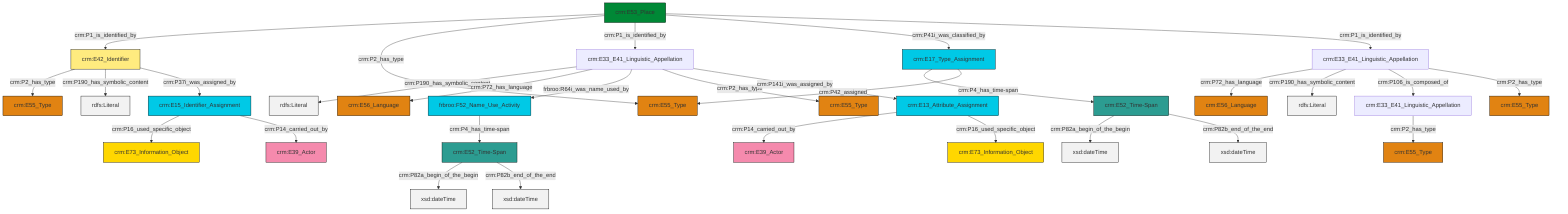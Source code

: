 graph TD
classDef Literal fill:#f2f2f2,stroke:#000000;
classDef CRM_Entity fill:#FFFFFF,stroke:#000000;
classDef Temporal_Entity fill:#00C9E6, stroke:#000000;
classDef Type fill:#E18312, stroke:#000000;
classDef Time-Span fill:#2C9C91, stroke:#000000;
classDef Appellation fill:#FFEB7F, stroke:#000000;
classDef Place fill:#008836, stroke:#000000;
classDef Persistent_Item fill:#B266B2, stroke:#000000;
classDef Conceptual_Object fill:#FFD700, stroke:#000000;
classDef Physical_Thing fill:#D2B48C, stroke:#000000;
classDef Actor fill:#f58aad, stroke:#000000;
classDef PC_Classes fill:#4ce600, stroke:#000000;
classDef Multi fill:#cccccc,stroke:#000000;

2["crm:E13_Attribute_Assignment"]:::Temporal_Entity -->|crm:P14_carried_out_by| 3["crm:E39_Actor"]:::Actor
6["crm:E33_E41_Linguistic_Appellation"]:::Default -->|crm:P190_has_symbolic_content| 7[rdfs:Literal]:::Literal
8["crm:E17_Type_Assignment"]:::Temporal_Entity -->|crm:P4_has_time-span| 9["crm:E52_Time-Span"]:::Time-Span
14["crm:E15_Identifier_Assignment"]:::Temporal_Entity -->|crm:P16_used_specific_object| 15["crm:E73_Information_Object"]:::Conceptual_Object
16["crm:E33_E41_Linguistic_Appellation"]:::Default -->|crm:P2_has_type| 17["crm:E55_Type"]:::Type
19["crm:E53_Place"]:::Place -->|crm:P1_is_identified_by| 20["crm:E42_Identifier"]:::Appellation
8["crm:E17_Type_Assignment"]:::Temporal_Entity -->|crm:P42_assigned| 21["crm:E55_Type"]:::Type
20["crm:E42_Identifier"]:::Appellation -->|crm:P2_has_type| 22["crm:E55_Type"]:::Type
6["crm:E33_E41_Linguistic_Appellation"]:::Default -->|crm:P72_has_language| 26["crm:E56_Language"]:::Type
10["crm:E33_E41_Linguistic_Appellation"]:::Default -->|crm:P72_has_language| 27["crm:E56_Language"]:::Type
10["crm:E33_E41_Linguistic_Appellation"]:::Default -->|crm:P190_has_symbolic_content| 33[rdfs:Literal]:::Literal
19["crm:E53_Place"]:::Place -->|crm:P2_has_type| 21["crm:E55_Type"]:::Type
2["crm:E13_Attribute_Assignment"]:::Temporal_Entity -->|crm:P16_used_specific_object| 29["crm:E73_Information_Object"]:::Conceptual_Object
14["crm:E15_Identifier_Assignment"]:::Temporal_Entity -->|crm:P14_carried_out_by| 36["crm:E39_Actor"]:::Actor
9["crm:E52_Time-Span"]:::Time-Span -->|crm:P82a_begin_of_the_begin| 38[xsd:dateTime]:::Literal
24["crm:E52_Time-Span"]:::Time-Span -->|crm:P82a_begin_of_the_begin| 39[xsd:dateTime]:::Literal
19["crm:E53_Place"]:::Place -->|crm:P1_is_identified_by| 6["crm:E33_E41_Linguistic_Appellation"]:::Default
20["crm:E42_Identifier"]:::Appellation -->|crm:P190_has_symbolic_content| 40[rdfs:Literal]:::Literal
10["crm:E33_E41_Linguistic_Appellation"]:::Default -->|crm:P106_is_composed_of| 16["crm:E33_E41_Linguistic_Appellation"]:::Default
9["crm:E52_Time-Span"]:::Time-Span -->|crm:P82b_end_of_the_end| 45[xsd:dateTime]:::Literal
6["crm:E33_E41_Linguistic_Appellation"]:::Default -->|frbroo:R64i_was_name_used_by| 4["frbroo:F52_Name_Use_Activity"]:::Temporal_Entity
6["crm:E33_E41_Linguistic_Appellation"]:::Default -->|crm:P2_has_type| 46["crm:E55_Type"]:::Type
20["crm:E42_Identifier"]:::Appellation -->|crm:P37i_was_assigned_by| 14["crm:E15_Identifier_Assignment"]:::Temporal_Entity
24["crm:E52_Time-Span"]:::Time-Span -->|crm:P82b_end_of_the_end| 47[xsd:dateTime]:::Literal
19["crm:E53_Place"]:::Place -->|crm:P41i_was_classified_by| 8["crm:E17_Type_Assignment"]:::Temporal_Entity
19["crm:E53_Place"]:::Place -->|crm:P1_is_identified_by| 10["crm:E33_E41_Linguistic_Appellation"]:::Default
6["crm:E33_E41_Linguistic_Appellation"]:::Default -->|crm:P141i_was_assigned_by| 2["crm:E13_Attribute_Assignment"]:::Temporal_Entity
10["crm:E33_E41_Linguistic_Appellation"]:::Default -->|crm:P2_has_type| 0["crm:E55_Type"]:::Type
4["frbroo:F52_Name_Use_Activity"]:::Temporal_Entity -->|crm:P4_has_time-span| 24["crm:E52_Time-Span"]:::Time-Span